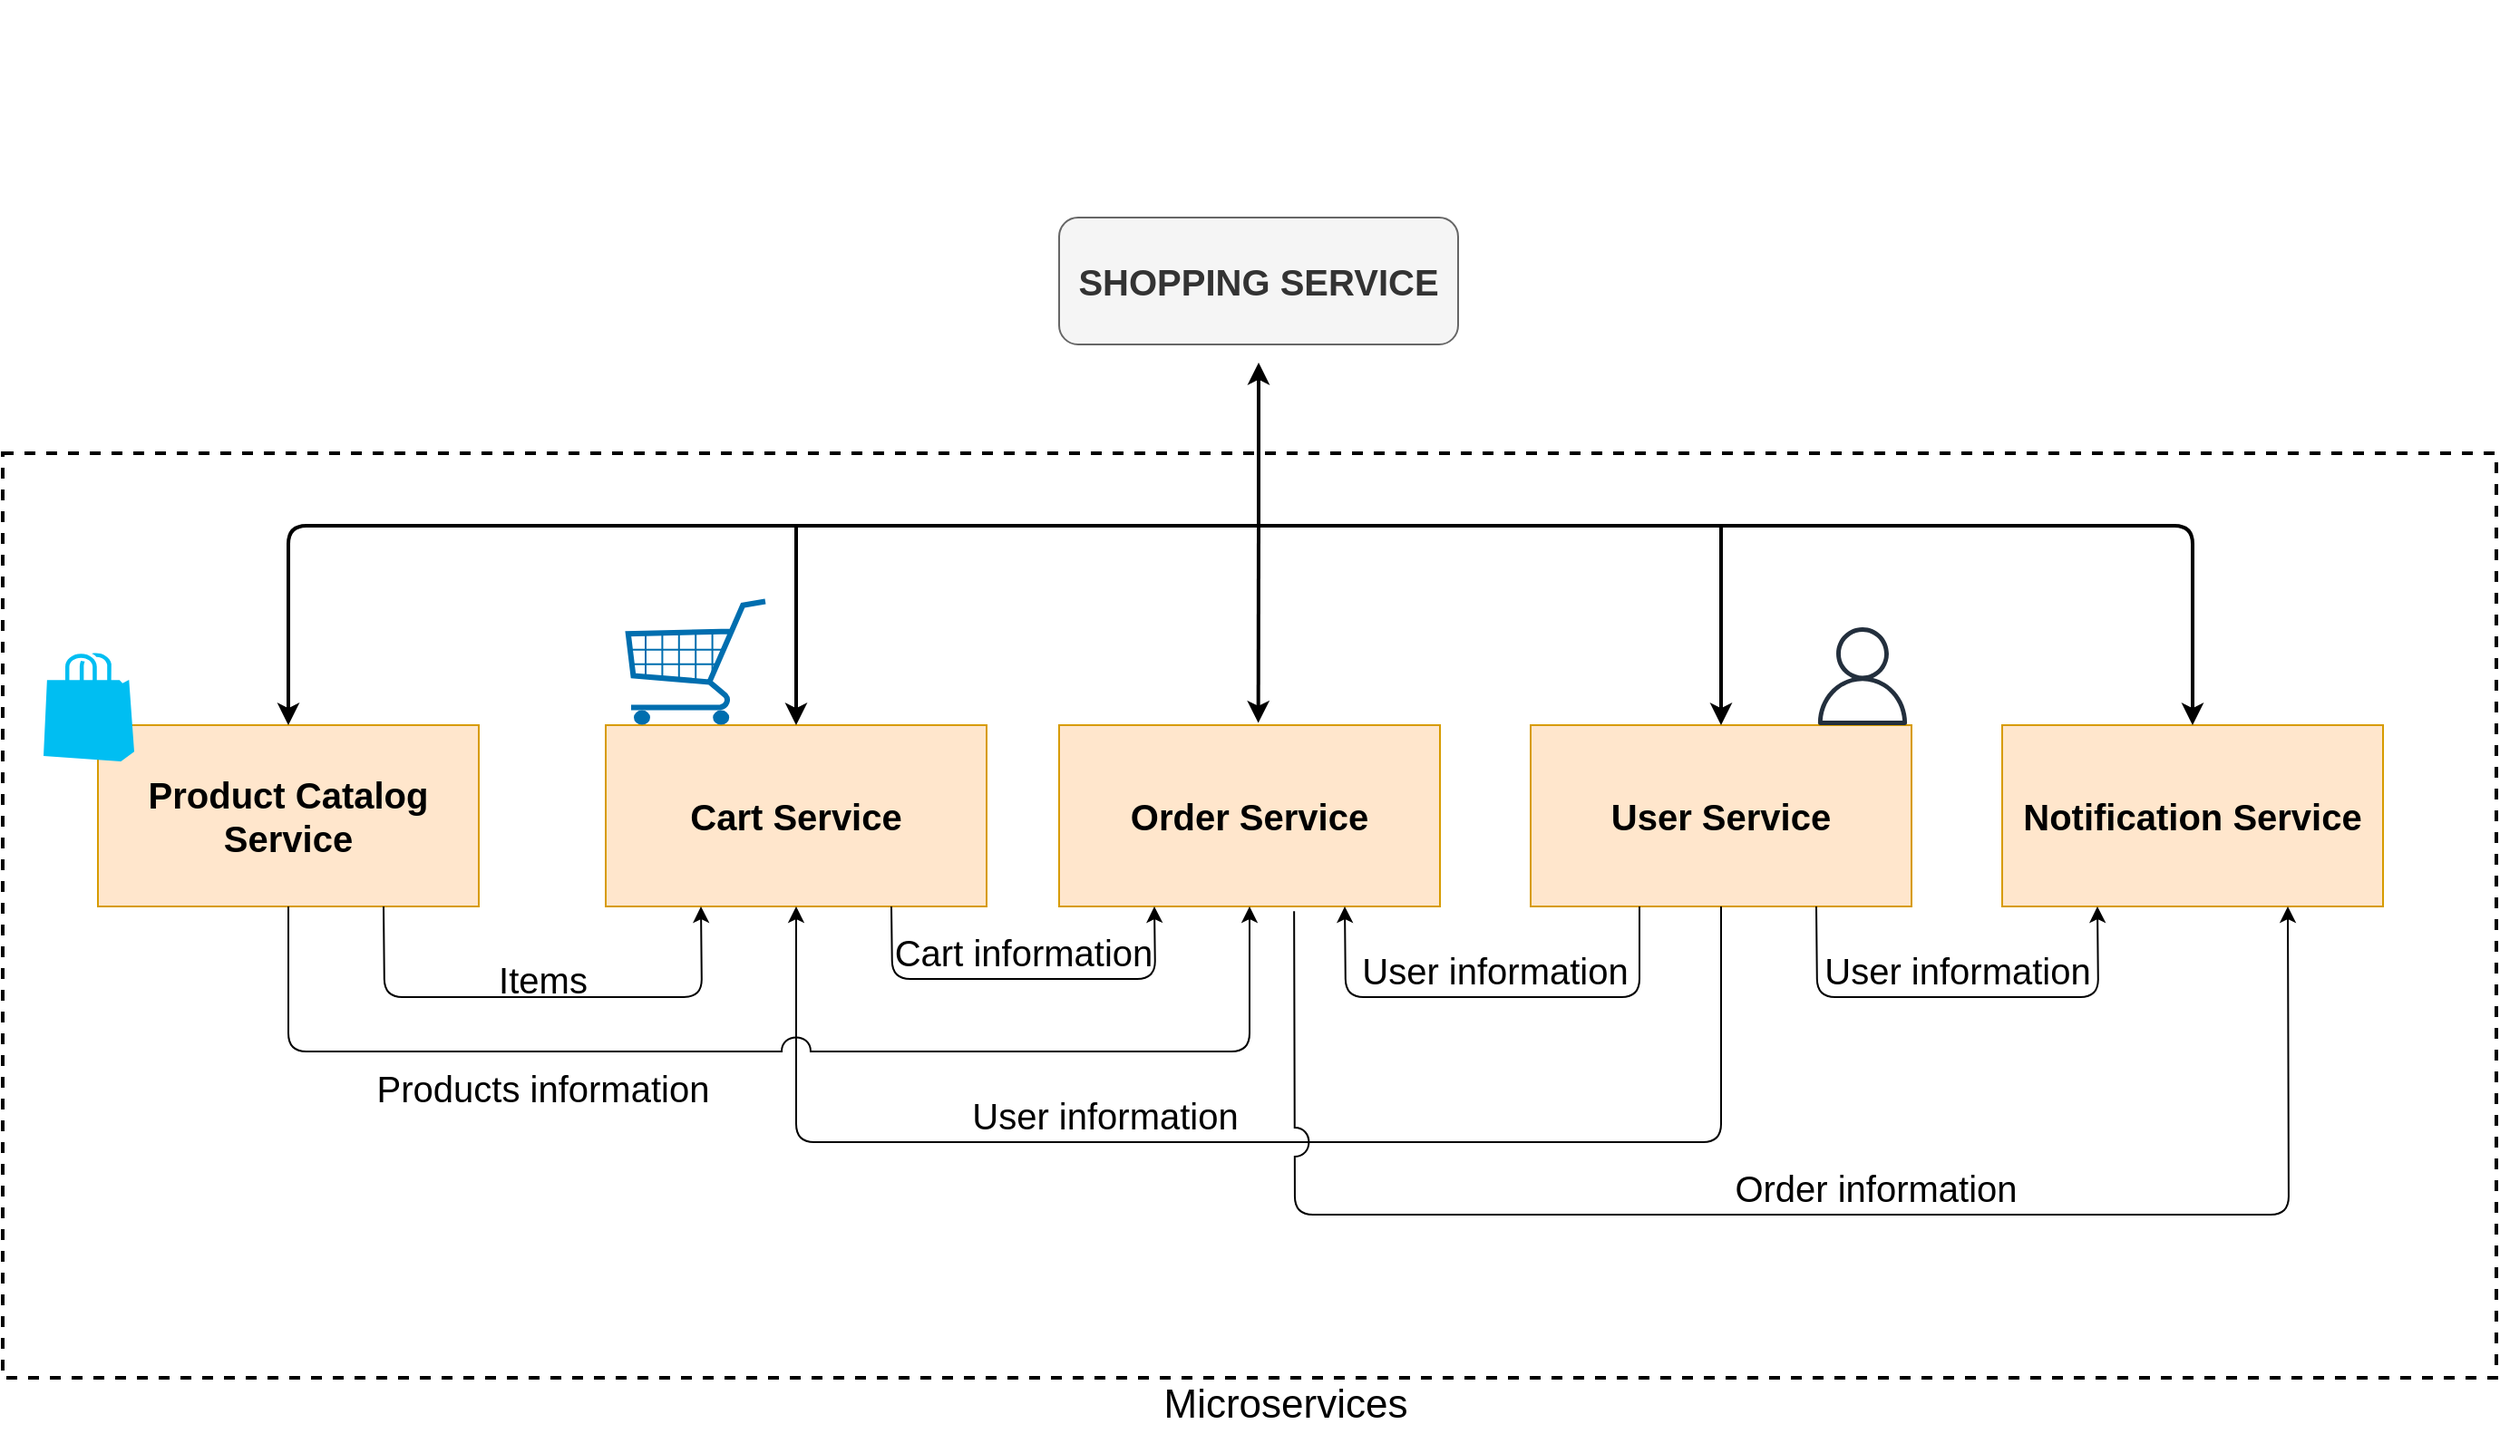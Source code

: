 <mxfile version="21.2.9" type="device">
  <diagram name="Page-1" id="TTzb4P__GFBli8QmLFVt">
    <mxGraphModel dx="2614" dy="2142" grid="1" gridSize="10" guides="1" tooltips="1" connect="1" arrows="1" fold="1" page="1" pageScale="1" pageWidth="850" pageHeight="1100" math="0" shadow="0">
      <root>
        <mxCell id="0" />
        <mxCell id="1" parent="0" />
        <mxCell id="FuZ4A8lElh-4JuRi-4fu-3" value="" style="shape=image;html=1;verticalAlign=top;verticalLabelPosition=bottom;labelBackgroundColor=#ffffff;imageAspect=0;aspect=fixed;image=https://cdn1.iconfinder.com/data/icons/unicons-line-vol-6/24/store-alt-128.png;strokeWidth=1;" vertex="1" parent="1">
          <mxGeometry x="380" y="-30" width="138" height="138" as="geometry" />
        </mxCell>
        <mxCell id="3YLsb2CkVtOYbldQvCIw-34" value="" style="rounded=0;whiteSpace=wrap;html=1;dashed=1;gradientColor=none;fillColor=none;strokeWidth=2;" parent="1" vertex="1">
          <mxGeometry x="-252.5" y="220" width="1375" height="510" as="geometry" />
        </mxCell>
        <mxCell id="3YLsb2CkVtOYbldQvCIw-1" value="&lt;font size=&quot;1&quot; style=&quot;&quot;&gt;&lt;b style=&quot;font-size: 20px;&quot;&gt;SHOPPING SERVICE&lt;/b&gt;&lt;/font&gt;" style="rounded=1;whiteSpace=wrap;html=1;fillColor=#f5f5f5;strokeColor=#666666;fontColor=#333333;" parent="1" vertex="1">
          <mxGeometry x="330" y="90" width="220" height="70" as="geometry" />
        </mxCell>
        <mxCell id="3YLsb2CkVtOYbldQvCIw-6" value="&lt;font style=&quot;font-size: 20px;&quot;&gt;&lt;b&gt;Product Catalog Service&lt;/b&gt;&lt;/font&gt;" style="rounded=0;whiteSpace=wrap;html=1;fillColor=#ffe6cc;strokeColor=#d79b00;" parent="1" vertex="1">
          <mxGeometry x="-200" y="370" width="210" height="100" as="geometry" />
        </mxCell>
        <mxCell id="3YLsb2CkVtOYbldQvCIw-7" value="&lt;font style=&quot;font-size: 20px;&quot;&gt;&lt;b&gt;Order Service&lt;/b&gt;&lt;/font&gt;" style="rounded=0;whiteSpace=wrap;html=1;fillColor=#ffe6cc;strokeColor=#d79b00;" parent="1" vertex="1">
          <mxGeometry x="330" y="370" width="210" height="100" as="geometry" />
        </mxCell>
        <mxCell id="3YLsb2CkVtOYbldQvCIw-8" value="&lt;font style=&quot;font-size: 20px;&quot;&gt;&lt;b&gt;Cart Service&lt;/b&gt;&lt;/font&gt;" style="rounded=0;whiteSpace=wrap;html=1;fillColor=#ffe6cc;strokeColor=#d79b00;" parent="1" vertex="1">
          <mxGeometry x="80" y="370" width="210" height="100" as="geometry" />
        </mxCell>
        <mxCell id="3YLsb2CkVtOYbldQvCIw-9" value="&lt;font style=&quot;font-size: 20px;&quot;&gt;&lt;b&gt;User Service&lt;/b&gt;&lt;/font&gt;" style="rounded=0;whiteSpace=wrap;html=1;fillColor=#ffe6cc;strokeColor=#d79b00;" parent="1" vertex="1">
          <mxGeometry x="590" y="370" width="210" height="100" as="geometry" />
        </mxCell>
        <mxCell id="3YLsb2CkVtOYbldQvCIw-10" value="&lt;font style=&quot;font-size: 20px;&quot;&gt;&lt;b&gt;Notification Service&lt;/b&gt;&lt;/font&gt;" style="rounded=0;whiteSpace=wrap;html=1;fillColor=#ffe6cc;strokeColor=#d79b00;" parent="1" vertex="1">
          <mxGeometry x="850" y="370" width="210" height="100" as="geometry" />
        </mxCell>
        <mxCell id="3YLsb2CkVtOYbldQvCIw-11" value="" style="endArrow=none;startArrow=classic;html=1;rounded=1;exitX=0.5;exitY=0;exitDx=0;exitDy=0;strokeWidth=2;endFill=0;" parent="1" source="3YLsb2CkVtOYbldQvCIw-6" edge="1">
          <mxGeometry width="50" height="50" relative="1" as="geometry">
            <mxPoint x="290" y="330" as="sourcePoint" />
            <mxPoint x="440" y="260" as="targetPoint" />
            <Array as="points">
              <mxPoint x="-95" y="260" />
              <mxPoint x="440" y="260" />
            </Array>
          </mxGeometry>
        </mxCell>
        <mxCell id="3YLsb2CkVtOYbldQvCIw-12" value="" style="endArrow=classic;html=1;rounded=1;entryX=0.5;entryY=0;entryDx=0;entryDy=0;strokeWidth=2;" parent="1" target="3YLsb2CkVtOYbldQvCIw-8" edge="1">
          <mxGeometry width="50" height="50" relative="1" as="geometry">
            <mxPoint x="185" y="260" as="sourcePoint" />
            <mxPoint x="340" y="280" as="targetPoint" />
          </mxGeometry>
        </mxCell>
        <mxCell id="3YLsb2CkVtOYbldQvCIw-13" value="" style="endArrow=classic;html=1;rounded=1;entryX=0.523;entryY=-0.012;entryDx=0;entryDy=0;entryPerimeter=0;strokeWidth=2;" parent="1" target="3YLsb2CkVtOYbldQvCIw-7" edge="1">
          <mxGeometry width="50" height="50" relative="1" as="geometry">
            <mxPoint x="440" y="260" as="sourcePoint" />
            <mxPoint x="580" y="290" as="targetPoint" />
          </mxGeometry>
        </mxCell>
        <mxCell id="3YLsb2CkVtOYbldQvCIw-14" value="" style="endArrow=classic;html=1;rounded=1;entryX=0.5;entryY=0;entryDx=0;entryDy=0;strokeWidth=2;" parent="1" target="3YLsb2CkVtOYbldQvCIw-10" edge="1">
          <mxGeometry width="50" height="50" relative="1" as="geometry">
            <mxPoint x="440" y="260" as="sourcePoint" />
            <mxPoint x="540" y="240" as="targetPoint" />
            <Array as="points">
              <mxPoint x="955" y="260" />
            </Array>
          </mxGeometry>
        </mxCell>
        <mxCell id="3YLsb2CkVtOYbldQvCIw-15" value="" style="endArrow=classic;html=1;rounded=1;entryX=0.5;entryY=0;entryDx=0;entryDy=0;strokeWidth=2;" parent="1" target="3YLsb2CkVtOYbldQvCIw-9" edge="1">
          <mxGeometry width="50" height="50" relative="1" as="geometry">
            <mxPoint x="695" y="260" as="sourcePoint" />
            <mxPoint x="540" y="240" as="targetPoint" />
          </mxGeometry>
        </mxCell>
        <mxCell id="3YLsb2CkVtOYbldQvCIw-16" value="" style="endArrow=classic;html=1;rounded=0;strokeWidth=2;" parent="1" edge="1">
          <mxGeometry width="50" height="50" relative="1" as="geometry">
            <mxPoint x="440" y="260" as="sourcePoint" />
            <mxPoint x="440" y="170" as="targetPoint" />
          </mxGeometry>
        </mxCell>
        <mxCell id="3YLsb2CkVtOYbldQvCIw-17" value="" style="endArrow=classic;html=1;exitX=0.75;exitY=1;exitDx=0;exitDy=0;entryX=0.25;entryY=1;entryDx=0;entryDy=0;rounded=1;" parent="1" source="3YLsb2CkVtOYbldQvCIw-6" target="3YLsb2CkVtOYbldQvCIw-8" edge="1">
          <mxGeometry width="50" height="50" relative="1" as="geometry">
            <mxPoint x="150" y="400" as="sourcePoint" />
            <mxPoint x="200" y="350" as="targetPoint" />
            <Array as="points">
              <mxPoint x="-42" y="520" />
              <mxPoint x="133" y="520" />
            </Array>
          </mxGeometry>
        </mxCell>
        <mxCell id="3YLsb2CkVtOYbldQvCIw-19" value="&lt;font style=&quot;font-size: 20px;&quot;&gt;Items&lt;/font&gt;" style="text;html=1;align=center;verticalAlign=middle;resizable=0;points=[];autosize=1;strokeColor=none;fillColor=none;" parent="1" vertex="1">
          <mxGeometry x="10" y="490" width="70" height="40" as="geometry" />
        </mxCell>
        <mxCell id="3YLsb2CkVtOYbldQvCIw-20" value="" style="endArrow=classic;html=1;rounded=1;entryX=0.5;entryY=1;entryDx=0;entryDy=0;exitX=0.5;exitY=1;exitDx=0;exitDy=0;" parent="1" source="3YLsb2CkVtOYbldQvCIw-9" target="3YLsb2CkVtOYbldQvCIw-8" edge="1">
          <mxGeometry width="50" height="50" relative="1" as="geometry">
            <mxPoint x="340" y="400" as="sourcePoint" />
            <mxPoint x="390" y="350" as="targetPoint" />
            <Array as="points">
              <mxPoint x="695" y="600" />
              <mxPoint x="430" y="600" />
              <mxPoint x="185" y="600" />
            </Array>
          </mxGeometry>
        </mxCell>
        <mxCell id="3YLsb2CkVtOYbldQvCIw-21" value="&lt;font style=&quot;font-size: 20px;&quot;&gt;User information&lt;/font&gt;" style="text;html=1;align=center;verticalAlign=middle;resizable=0;points=[];autosize=1;strokeColor=none;fillColor=none;" parent="1" vertex="1">
          <mxGeometry x="270" y="565" width="170" height="40" as="geometry" />
        </mxCell>
        <mxCell id="3YLsb2CkVtOYbldQvCIw-22" value="" style="endArrow=classic;html=1;rounded=1;exitX=0.75;exitY=1;exitDx=0;exitDy=0;entryX=0.25;entryY=1;entryDx=0;entryDy=0;" parent="1" source="3YLsb2CkVtOYbldQvCIw-8" target="3YLsb2CkVtOYbldQvCIw-7" edge="1">
          <mxGeometry width="50" height="50" relative="1" as="geometry">
            <mxPoint x="340" y="510" as="sourcePoint" />
            <mxPoint x="390" y="460" as="targetPoint" />
            <Array as="points">
              <mxPoint x="238" y="510" />
              <mxPoint x="383" y="510" />
            </Array>
          </mxGeometry>
        </mxCell>
        <mxCell id="3YLsb2CkVtOYbldQvCIw-23" value="" style="endArrow=classic;html=1;rounded=1;exitX=0.5;exitY=1;exitDx=0;exitDy=0;entryX=0.5;entryY=1;entryDx=0;entryDy=0;jumpStyle=arc;jumpSize=16;" parent="1" source="3YLsb2CkVtOYbldQvCIw-6" target="3YLsb2CkVtOYbldQvCIw-7" edge="1">
          <mxGeometry width="50" height="50" relative="1" as="geometry">
            <mxPoint x="340" y="510" as="sourcePoint" />
            <mxPoint x="390" y="460" as="targetPoint" />
            <Array as="points">
              <mxPoint x="-95" y="550" />
              <mxPoint x="170" y="550" />
              <mxPoint x="435" y="550" />
            </Array>
          </mxGeometry>
        </mxCell>
        <mxCell id="3YLsb2CkVtOYbldQvCIw-24" value="" style="endArrow=classic;html=1;rounded=1;entryX=0.75;entryY=1;entryDx=0;entryDy=0;" parent="1" target="3YLsb2CkVtOYbldQvCIw-7" edge="1">
          <mxGeometry width="50" height="50" relative="1" as="geometry">
            <mxPoint x="650" y="470" as="sourcePoint" />
            <mxPoint x="390" y="460" as="targetPoint" />
            <Array as="points">
              <mxPoint x="650" y="520" />
              <mxPoint x="488" y="520" />
            </Array>
          </mxGeometry>
        </mxCell>
        <mxCell id="3YLsb2CkVtOYbldQvCIw-25" value="&lt;font style=&quot;font-size: 20px;&quot;&gt;User information&lt;/font&gt;" style="text;html=1;align=center;verticalAlign=middle;resizable=0;points=[];autosize=1;strokeColor=none;fillColor=none;" parent="1" vertex="1">
          <mxGeometry x="485" y="485" width="170" height="40" as="geometry" />
        </mxCell>
        <mxCell id="3YLsb2CkVtOYbldQvCIw-26" value="&lt;font style=&quot;font-size: 20px;&quot;&gt;Cart information&lt;/font&gt;" style="text;html=1;align=center;verticalAlign=middle;resizable=0;points=[];autosize=1;strokeColor=none;fillColor=none;" parent="1" vertex="1">
          <mxGeometry x="225" y="475" width="170" height="40" as="geometry" />
        </mxCell>
        <mxCell id="3YLsb2CkVtOYbldQvCIw-27" value="" style="endArrow=classic;html=1;rounded=1;entryX=0.25;entryY=1;entryDx=0;entryDy=0;exitX=0.75;exitY=1;exitDx=0;exitDy=0;" parent="1" source="3YLsb2CkVtOYbldQvCIw-9" target="3YLsb2CkVtOYbldQvCIw-10" edge="1">
          <mxGeometry width="50" height="50" relative="1" as="geometry">
            <mxPoint x="340" y="510" as="sourcePoint" />
            <mxPoint x="390" y="460" as="targetPoint" />
            <Array as="points">
              <mxPoint x="748" y="520" />
              <mxPoint x="903" y="520" />
            </Array>
          </mxGeometry>
        </mxCell>
        <mxCell id="3YLsb2CkVtOYbldQvCIw-28" value="&lt;font style=&quot;font-size: 20px;&quot;&gt;User information&lt;/font&gt;" style="text;html=1;align=center;verticalAlign=middle;resizable=0;points=[];autosize=1;strokeColor=none;fillColor=none;" parent="1" vertex="1">
          <mxGeometry x="740" y="485" width="170" height="40" as="geometry" />
        </mxCell>
        <mxCell id="3YLsb2CkVtOYbldQvCIw-29" value="" style="endArrow=classic;html=1;entryX=0.75;entryY=1;entryDx=0;entryDy=0;exitX=0.617;exitY=1.026;exitDx=0;exitDy=0;exitPerimeter=0;rounded=1;jumpStyle=arc;jumpSize=16;" parent="1" source="3YLsb2CkVtOYbldQvCIw-7" target="3YLsb2CkVtOYbldQvCIw-10" edge="1">
          <mxGeometry width="50" height="50" relative="1" as="geometry">
            <mxPoint x="340" y="510" as="sourcePoint" />
            <mxPoint x="390" y="460" as="targetPoint" />
            <Array as="points">
              <mxPoint x="460" y="640" />
              <mxPoint x="1008" y="640" />
            </Array>
          </mxGeometry>
        </mxCell>
        <mxCell id="3YLsb2CkVtOYbldQvCIw-30" value="&lt;font style=&quot;font-size: 20px;&quot;&gt;Order information&lt;/font&gt;" style="text;html=1;align=center;verticalAlign=middle;resizable=0;points=[];autosize=1;strokeColor=none;fillColor=none;" parent="1" vertex="1">
          <mxGeometry x="690" y="605" width="180" height="40" as="geometry" />
        </mxCell>
        <mxCell id="3YLsb2CkVtOYbldQvCIw-33" value="&lt;font style=&quot;font-size: 20px;&quot;&gt;Products information&lt;/font&gt;" style="text;html=1;align=center;verticalAlign=middle;resizable=0;points=[];autosize=1;strokeColor=none;fillColor=none;" parent="1" vertex="1">
          <mxGeometry x="-60" y="550" width="210" height="40" as="geometry" />
        </mxCell>
        <mxCell id="3YLsb2CkVtOYbldQvCIw-35" value="&lt;font size=&quot;1&quot; style=&quot;&quot;&gt;&lt;span style=&quot;font-weight: normal; font-size: 22px;&quot;&gt;Microservices&lt;/span&gt;&lt;/font&gt;" style="text;html=1;strokeColor=none;fillColor=none;align=center;verticalAlign=middle;whiteSpace=wrap;rounded=0;fontStyle=1" parent="1" vertex="1">
          <mxGeometry x="380" y="730" width="150" height="30" as="geometry" />
        </mxCell>
        <mxCell id="FuZ4A8lElh-4JuRi-4fu-5" value="" style="verticalLabelPosition=bottom;shadow=0;dashed=0;align=center;html=1;verticalAlign=top;strokeWidth=1;shape=mxgraph.mockup.misc.shoppingCart;strokeColor=#006EAF;fillColor=#1ba1e2;fontColor=#ffffff;" vertex="1" parent="1">
          <mxGeometry x="90" y="300" width="80" height="70" as="geometry" />
        </mxCell>
        <mxCell id="FuZ4A8lElh-4JuRi-4fu-6" value="" style="verticalLabelPosition=bottom;html=1;verticalAlign=top;align=center;strokeColor=none;fillColor=#00BEF2;shape=mxgraph.azure.azure_marketplace;" vertex="1" parent="1">
          <mxGeometry x="-230" y="330" width="50" height="60" as="geometry" />
        </mxCell>
        <mxCell id="FuZ4A8lElh-4JuRi-4fu-7" value="" style="shape=image;html=1;verticalAlign=top;verticalLabelPosition=bottom;labelBackgroundColor=#ffffff;imageAspect=0;aspect=fixed;image=https://cdn3.iconfinder.com/data/icons/wanpix-black-friday/64/Artboard_10-128.png;rotation=-15;imageBackground=none;" vertex="1" parent="1">
          <mxGeometry x="290" y="290" width="128" height="128" as="geometry" />
        </mxCell>
        <mxCell id="FuZ4A8lElh-4JuRi-4fu-8" value="" style="sketch=0;outlineConnect=0;fontColor=#232F3E;gradientColor=none;fillColor=#232F3D;strokeColor=none;dashed=0;verticalLabelPosition=bottom;verticalAlign=top;align=center;html=1;fontSize=12;fontStyle=0;aspect=fixed;pointerEvents=1;shape=mxgraph.aws4.user;" vertex="1" parent="1">
          <mxGeometry x="746" y="316" width="54" height="54" as="geometry" />
        </mxCell>
        <mxCell id="FuZ4A8lElh-4JuRi-4fu-10" value="" style="shape=image;html=1;verticalAlign=top;verticalLabelPosition=bottom;labelBackgroundColor=#ffffff;imageAspect=0;aspect=fixed;image=https://cdn4.iconfinder.com/data/icons/48-bubbles/48/43.Bell-128.png;strokeWidth=0;rotation=20;" vertex="1" parent="1">
          <mxGeometry x="1000" y="310" width="60" height="60" as="geometry" />
        </mxCell>
      </root>
    </mxGraphModel>
  </diagram>
</mxfile>
